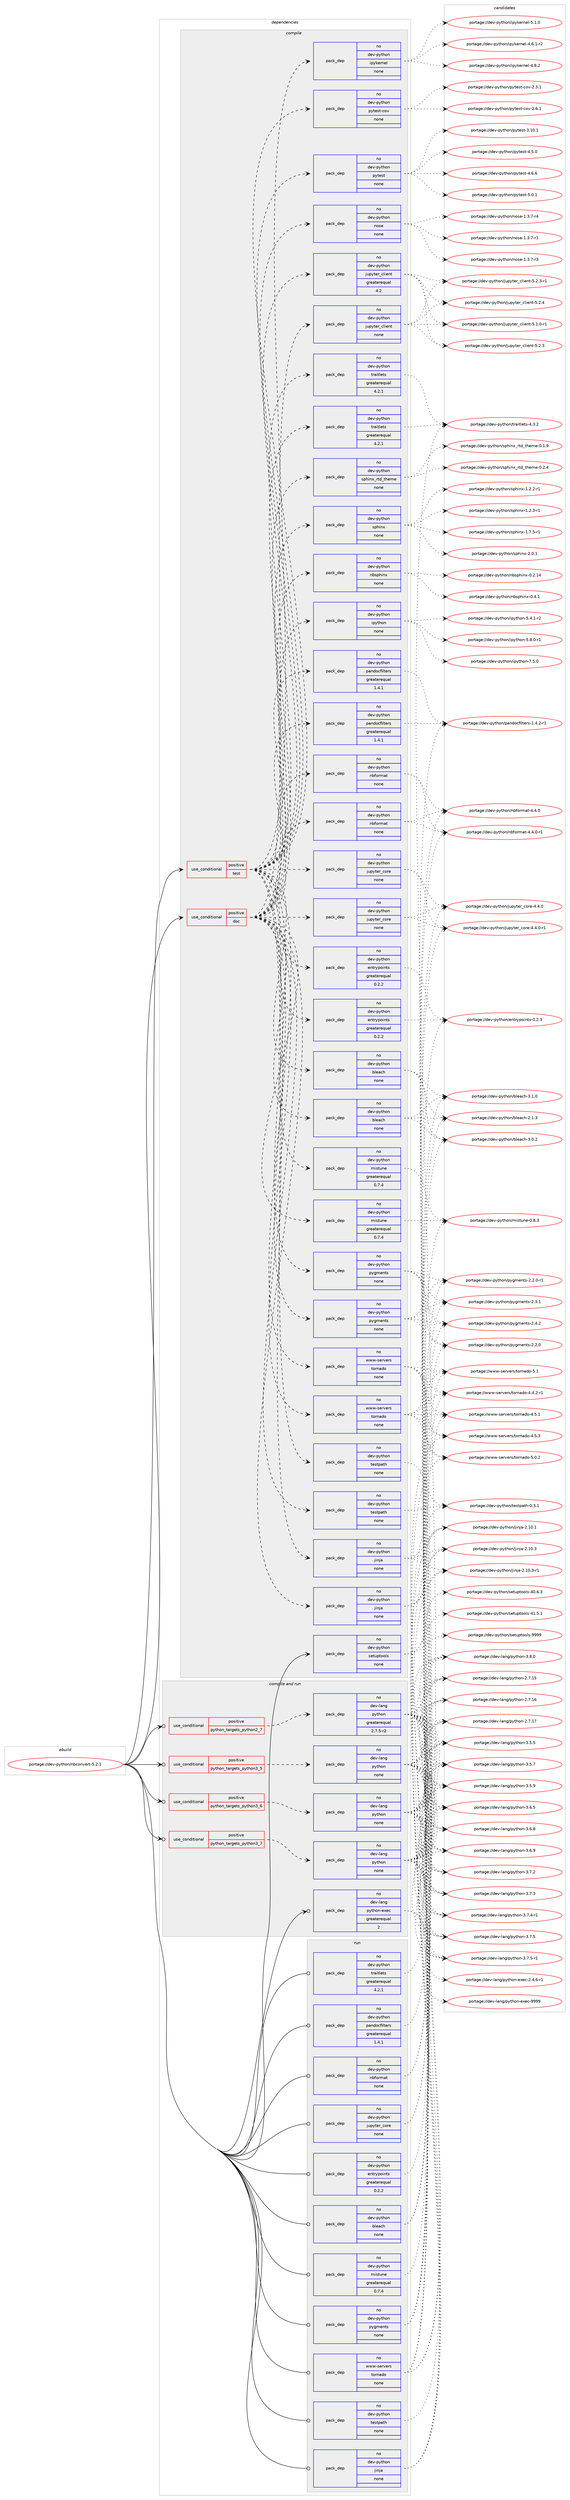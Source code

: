 digraph prolog {

# *************
# Graph options
# *************

newrank=true;
concentrate=true;
compound=true;
graph [rankdir=LR,fontname=Helvetica,fontsize=10,ranksep=1.5];#, ranksep=2.5, nodesep=0.2];
edge  [arrowhead=vee];
node  [fontname=Helvetica,fontsize=10];

# **********
# The ebuild
# **********

subgraph cluster_leftcol {
color=gray;
rank=same;
label=<<i>ebuild</i>>;
id [label="portage://dev-python/nbconvert-5.2.1", color=red, width=4, href="../dev-python/nbconvert-5.2.1.svg"];
}

# ****************
# The dependencies
# ****************

subgraph cluster_midcol {
color=gray;
label=<<i>dependencies</i>>;
subgraph cluster_compile {
fillcolor="#eeeeee";
style=filled;
label=<<i>compile</i>>;
subgraph cond32199 {
dependency150738 [label=<<TABLE BORDER="0" CELLBORDER="1" CELLSPACING="0" CELLPADDING="4"><TR><TD ROWSPAN="3" CELLPADDING="10">use_conditional</TD></TR><TR><TD>positive</TD></TR><TR><TD>doc</TD></TR></TABLE>>, shape=none, color=red];
subgraph pack115215 {
dependency150739 [label=<<TABLE BORDER="0" CELLBORDER="1" CELLSPACING="0" CELLPADDING="4" WIDTH="220"><TR><TD ROWSPAN="6" CELLPADDING="30">pack_dep</TD></TR><TR><TD WIDTH="110">no</TD></TR><TR><TD>dev-python</TD></TR><TR><TD>bleach</TD></TR><TR><TD>none</TD></TR><TR><TD></TD></TR></TABLE>>, shape=none, color=blue];
}
dependency150738:e -> dependency150739:w [weight=20,style="dashed",arrowhead="vee"];
subgraph pack115216 {
dependency150740 [label=<<TABLE BORDER="0" CELLBORDER="1" CELLSPACING="0" CELLPADDING="4" WIDTH="220"><TR><TD ROWSPAN="6" CELLPADDING="30">pack_dep</TD></TR><TR><TD WIDTH="110">no</TD></TR><TR><TD>dev-python</TD></TR><TR><TD>entrypoints</TD></TR><TR><TD>greaterequal</TD></TR><TR><TD>0.2.2</TD></TR></TABLE>>, shape=none, color=blue];
}
dependency150738:e -> dependency150740:w [weight=20,style="dashed",arrowhead="vee"];
subgraph pack115217 {
dependency150741 [label=<<TABLE BORDER="0" CELLBORDER="1" CELLSPACING="0" CELLPADDING="4" WIDTH="220"><TR><TD ROWSPAN="6" CELLPADDING="30">pack_dep</TD></TR><TR><TD WIDTH="110">no</TD></TR><TR><TD>dev-python</TD></TR><TR><TD>jinja</TD></TR><TR><TD>none</TD></TR><TR><TD></TD></TR></TABLE>>, shape=none, color=blue];
}
dependency150738:e -> dependency150741:w [weight=20,style="dashed",arrowhead="vee"];
subgraph pack115218 {
dependency150742 [label=<<TABLE BORDER="0" CELLBORDER="1" CELLSPACING="0" CELLPADDING="4" WIDTH="220"><TR><TD ROWSPAN="6" CELLPADDING="30">pack_dep</TD></TR><TR><TD WIDTH="110">no</TD></TR><TR><TD>dev-python</TD></TR><TR><TD>jupyter_core</TD></TR><TR><TD>none</TD></TR><TR><TD></TD></TR></TABLE>>, shape=none, color=blue];
}
dependency150738:e -> dependency150742:w [weight=20,style="dashed",arrowhead="vee"];
subgraph pack115219 {
dependency150743 [label=<<TABLE BORDER="0" CELLBORDER="1" CELLSPACING="0" CELLPADDING="4" WIDTH="220"><TR><TD ROWSPAN="6" CELLPADDING="30">pack_dep</TD></TR><TR><TD WIDTH="110">no</TD></TR><TR><TD>dev-python</TD></TR><TR><TD>mistune</TD></TR><TR><TD>greaterequal</TD></TR><TR><TD>0.7.4</TD></TR></TABLE>>, shape=none, color=blue];
}
dependency150738:e -> dependency150743:w [weight=20,style="dashed",arrowhead="vee"];
subgraph pack115220 {
dependency150744 [label=<<TABLE BORDER="0" CELLBORDER="1" CELLSPACING="0" CELLPADDING="4" WIDTH="220"><TR><TD ROWSPAN="6" CELLPADDING="30">pack_dep</TD></TR><TR><TD WIDTH="110">no</TD></TR><TR><TD>dev-python</TD></TR><TR><TD>nbformat</TD></TR><TR><TD>none</TD></TR><TR><TD></TD></TR></TABLE>>, shape=none, color=blue];
}
dependency150738:e -> dependency150744:w [weight=20,style="dashed",arrowhead="vee"];
subgraph pack115221 {
dependency150745 [label=<<TABLE BORDER="0" CELLBORDER="1" CELLSPACING="0" CELLPADDING="4" WIDTH="220"><TR><TD ROWSPAN="6" CELLPADDING="30">pack_dep</TD></TR><TR><TD WIDTH="110">no</TD></TR><TR><TD>dev-python</TD></TR><TR><TD>pandocfilters</TD></TR><TR><TD>greaterequal</TD></TR><TR><TD>1.4.1</TD></TR></TABLE>>, shape=none, color=blue];
}
dependency150738:e -> dependency150745:w [weight=20,style="dashed",arrowhead="vee"];
subgraph pack115222 {
dependency150746 [label=<<TABLE BORDER="0" CELLBORDER="1" CELLSPACING="0" CELLPADDING="4" WIDTH="220"><TR><TD ROWSPAN="6" CELLPADDING="30">pack_dep</TD></TR><TR><TD WIDTH="110">no</TD></TR><TR><TD>dev-python</TD></TR><TR><TD>pygments</TD></TR><TR><TD>none</TD></TR><TR><TD></TD></TR></TABLE>>, shape=none, color=blue];
}
dependency150738:e -> dependency150746:w [weight=20,style="dashed",arrowhead="vee"];
subgraph pack115223 {
dependency150747 [label=<<TABLE BORDER="0" CELLBORDER="1" CELLSPACING="0" CELLPADDING="4" WIDTH="220"><TR><TD ROWSPAN="6" CELLPADDING="30">pack_dep</TD></TR><TR><TD WIDTH="110">no</TD></TR><TR><TD>dev-python</TD></TR><TR><TD>traitlets</TD></TR><TR><TD>greaterequal</TD></TR><TR><TD>4.2.1</TD></TR></TABLE>>, shape=none, color=blue];
}
dependency150738:e -> dependency150747:w [weight=20,style="dashed",arrowhead="vee"];
subgraph pack115224 {
dependency150748 [label=<<TABLE BORDER="0" CELLBORDER="1" CELLSPACING="0" CELLPADDING="4" WIDTH="220"><TR><TD ROWSPAN="6" CELLPADDING="30">pack_dep</TD></TR><TR><TD WIDTH="110">no</TD></TR><TR><TD>dev-python</TD></TR><TR><TD>testpath</TD></TR><TR><TD>none</TD></TR><TR><TD></TD></TR></TABLE>>, shape=none, color=blue];
}
dependency150738:e -> dependency150748:w [weight=20,style="dashed",arrowhead="vee"];
subgraph pack115225 {
dependency150749 [label=<<TABLE BORDER="0" CELLBORDER="1" CELLSPACING="0" CELLPADDING="4" WIDTH="220"><TR><TD ROWSPAN="6" CELLPADDING="30">pack_dep</TD></TR><TR><TD WIDTH="110">no</TD></TR><TR><TD>www-servers</TD></TR><TR><TD>tornado</TD></TR><TR><TD>none</TD></TR><TR><TD></TD></TR></TABLE>>, shape=none, color=blue];
}
dependency150738:e -> dependency150749:w [weight=20,style="dashed",arrowhead="vee"];
subgraph pack115226 {
dependency150750 [label=<<TABLE BORDER="0" CELLBORDER="1" CELLSPACING="0" CELLPADDING="4" WIDTH="220"><TR><TD ROWSPAN="6" CELLPADDING="30">pack_dep</TD></TR><TR><TD WIDTH="110">no</TD></TR><TR><TD>dev-python</TD></TR><TR><TD>ipython</TD></TR><TR><TD>none</TD></TR><TR><TD></TD></TR></TABLE>>, shape=none, color=blue];
}
dependency150738:e -> dependency150750:w [weight=20,style="dashed",arrowhead="vee"];
subgraph pack115227 {
dependency150751 [label=<<TABLE BORDER="0" CELLBORDER="1" CELLSPACING="0" CELLPADDING="4" WIDTH="220"><TR><TD ROWSPAN="6" CELLPADDING="30">pack_dep</TD></TR><TR><TD WIDTH="110">no</TD></TR><TR><TD>dev-python</TD></TR><TR><TD>jupyter_client</TD></TR><TR><TD>none</TD></TR><TR><TD></TD></TR></TABLE>>, shape=none, color=blue];
}
dependency150738:e -> dependency150751:w [weight=20,style="dashed",arrowhead="vee"];
subgraph pack115228 {
dependency150752 [label=<<TABLE BORDER="0" CELLBORDER="1" CELLSPACING="0" CELLPADDING="4" WIDTH="220"><TR><TD ROWSPAN="6" CELLPADDING="30">pack_dep</TD></TR><TR><TD WIDTH="110">no</TD></TR><TR><TD>dev-python</TD></TR><TR><TD>nbsphinx</TD></TR><TR><TD>none</TD></TR><TR><TD></TD></TR></TABLE>>, shape=none, color=blue];
}
dependency150738:e -> dependency150752:w [weight=20,style="dashed",arrowhead="vee"];
subgraph pack115229 {
dependency150753 [label=<<TABLE BORDER="0" CELLBORDER="1" CELLSPACING="0" CELLPADDING="4" WIDTH="220"><TR><TD ROWSPAN="6" CELLPADDING="30">pack_dep</TD></TR><TR><TD WIDTH="110">no</TD></TR><TR><TD>dev-python</TD></TR><TR><TD>sphinx</TD></TR><TR><TD>none</TD></TR><TR><TD></TD></TR></TABLE>>, shape=none, color=blue];
}
dependency150738:e -> dependency150753:w [weight=20,style="dashed",arrowhead="vee"];
subgraph pack115230 {
dependency150754 [label=<<TABLE BORDER="0" CELLBORDER="1" CELLSPACING="0" CELLPADDING="4" WIDTH="220"><TR><TD ROWSPAN="6" CELLPADDING="30">pack_dep</TD></TR><TR><TD WIDTH="110">no</TD></TR><TR><TD>dev-python</TD></TR><TR><TD>sphinx_rtd_theme</TD></TR><TR><TD>none</TD></TR><TR><TD></TD></TR></TABLE>>, shape=none, color=blue];
}
dependency150738:e -> dependency150754:w [weight=20,style="dashed",arrowhead="vee"];
}
id:e -> dependency150738:w [weight=20,style="solid",arrowhead="vee"];
subgraph cond32200 {
dependency150755 [label=<<TABLE BORDER="0" CELLBORDER="1" CELLSPACING="0" CELLPADDING="4"><TR><TD ROWSPAN="3" CELLPADDING="10">use_conditional</TD></TR><TR><TD>positive</TD></TR><TR><TD>test</TD></TR></TABLE>>, shape=none, color=red];
subgraph pack115231 {
dependency150756 [label=<<TABLE BORDER="0" CELLBORDER="1" CELLSPACING="0" CELLPADDING="4" WIDTH="220"><TR><TD ROWSPAN="6" CELLPADDING="30">pack_dep</TD></TR><TR><TD WIDTH="110">no</TD></TR><TR><TD>dev-python</TD></TR><TR><TD>bleach</TD></TR><TR><TD>none</TD></TR><TR><TD></TD></TR></TABLE>>, shape=none, color=blue];
}
dependency150755:e -> dependency150756:w [weight=20,style="dashed",arrowhead="vee"];
subgraph pack115232 {
dependency150757 [label=<<TABLE BORDER="0" CELLBORDER="1" CELLSPACING="0" CELLPADDING="4" WIDTH="220"><TR><TD ROWSPAN="6" CELLPADDING="30">pack_dep</TD></TR><TR><TD WIDTH="110">no</TD></TR><TR><TD>dev-python</TD></TR><TR><TD>entrypoints</TD></TR><TR><TD>greaterequal</TD></TR><TR><TD>0.2.2</TD></TR></TABLE>>, shape=none, color=blue];
}
dependency150755:e -> dependency150757:w [weight=20,style="dashed",arrowhead="vee"];
subgraph pack115233 {
dependency150758 [label=<<TABLE BORDER="0" CELLBORDER="1" CELLSPACING="0" CELLPADDING="4" WIDTH="220"><TR><TD ROWSPAN="6" CELLPADDING="30">pack_dep</TD></TR><TR><TD WIDTH="110">no</TD></TR><TR><TD>dev-python</TD></TR><TR><TD>jinja</TD></TR><TR><TD>none</TD></TR><TR><TD></TD></TR></TABLE>>, shape=none, color=blue];
}
dependency150755:e -> dependency150758:w [weight=20,style="dashed",arrowhead="vee"];
subgraph pack115234 {
dependency150759 [label=<<TABLE BORDER="0" CELLBORDER="1" CELLSPACING="0" CELLPADDING="4" WIDTH="220"><TR><TD ROWSPAN="6" CELLPADDING="30">pack_dep</TD></TR><TR><TD WIDTH="110">no</TD></TR><TR><TD>dev-python</TD></TR><TR><TD>jupyter_core</TD></TR><TR><TD>none</TD></TR><TR><TD></TD></TR></TABLE>>, shape=none, color=blue];
}
dependency150755:e -> dependency150759:w [weight=20,style="dashed",arrowhead="vee"];
subgraph pack115235 {
dependency150760 [label=<<TABLE BORDER="0" CELLBORDER="1" CELLSPACING="0" CELLPADDING="4" WIDTH="220"><TR><TD ROWSPAN="6" CELLPADDING="30">pack_dep</TD></TR><TR><TD WIDTH="110">no</TD></TR><TR><TD>dev-python</TD></TR><TR><TD>mistune</TD></TR><TR><TD>greaterequal</TD></TR><TR><TD>0.7.4</TD></TR></TABLE>>, shape=none, color=blue];
}
dependency150755:e -> dependency150760:w [weight=20,style="dashed",arrowhead="vee"];
subgraph pack115236 {
dependency150761 [label=<<TABLE BORDER="0" CELLBORDER="1" CELLSPACING="0" CELLPADDING="4" WIDTH="220"><TR><TD ROWSPAN="6" CELLPADDING="30">pack_dep</TD></TR><TR><TD WIDTH="110">no</TD></TR><TR><TD>dev-python</TD></TR><TR><TD>nbformat</TD></TR><TR><TD>none</TD></TR><TR><TD></TD></TR></TABLE>>, shape=none, color=blue];
}
dependency150755:e -> dependency150761:w [weight=20,style="dashed",arrowhead="vee"];
subgraph pack115237 {
dependency150762 [label=<<TABLE BORDER="0" CELLBORDER="1" CELLSPACING="0" CELLPADDING="4" WIDTH="220"><TR><TD ROWSPAN="6" CELLPADDING="30">pack_dep</TD></TR><TR><TD WIDTH="110">no</TD></TR><TR><TD>dev-python</TD></TR><TR><TD>pandocfilters</TD></TR><TR><TD>greaterequal</TD></TR><TR><TD>1.4.1</TD></TR></TABLE>>, shape=none, color=blue];
}
dependency150755:e -> dependency150762:w [weight=20,style="dashed",arrowhead="vee"];
subgraph pack115238 {
dependency150763 [label=<<TABLE BORDER="0" CELLBORDER="1" CELLSPACING="0" CELLPADDING="4" WIDTH="220"><TR><TD ROWSPAN="6" CELLPADDING="30">pack_dep</TD></TR><TR><TD WIDTH="110">no</TD></TR><TR><TD>dev-python</TD></TR><TR><TD>pygments</TD></TR><TR><TD>none</TD></TR><TR><TD></TD></TR></TABLE>>, shape=none, color=blue];
}
dependency150755:e -> dependency150763:w [weight=20,style="dashed",arrowhead="vee"];
subgraph pack115239 {
dependency150764 [label=<<TABLE BORDER="0" CELLBORDER="1" CELLSPACING="0" CELLPADDING="4" WIDTH="220"><TR><TD ROWSPAN="6" CELLPADDING="30">pack_dep</TD></TR><TR><TD WIDTH="110">no</TD></TR><TR><TD>dev-python</TD></TR><TR><TD>traitlets</TD></TR><TR><TD>greaterequal</TD></TR><TR><TD>4.2.1</TD></TR></TABLE>>, shape=none, color=blue];
}
dependency150755:e -> dependency150764:w [weight=20,style="dashed",arrowhead="vee"];
subgraph pack115240 {
dependency150765 [label=<<TABLE BORDER="0" CELLBORDER="1" CELLSPACING="0" CELLPADDING="4" WIDTH="220"><TR><TD ROWSPAN="6" CELLPADDING="30">pack_dep</TD></TR><TR><TD WIDTH="110">no</TD></TR><TR><TD>dev-python</TD></TR><TR><TD>testpath</TD></TR><TR><TD>none</TD></TR><TR><TD></TD></TR></TABLE>>, shape=none, color=blue];
}
dependency150755:e -> dependency150765:w [weight=20,style="dashed",arrowhead="vee"];
subgraph pack115241 {
dependency150766 [label=<<TABLE BORDER="0" CELLBORDER="1" CELLSPACING="0" CELLPADDING="4" WIDTH="220"><TR><TD ROWSPAN="6" CELLPADDING="30">pack_dep</TD></TR><TR><TD WIDTH="110">no</TD></TR><TR><TD>www-servers</TD></TR><TR><TD>tornado</TD></TR><TR><TD>none</TD></TR><TR><TD></TD></TR></TABLE>>, shape=none, color=blue];
}
dependency150755:e -> dependency150766:w [weight=20,style="dashed",arrowhead="vee"];
subgraph pack115242 {
dependency150767 [label=<<TABLE BORDER="0" CELLBORDER="1" CELLSPACING="0" CELLPADDING="4" WIDTH="220"><TR><TD ROWSPAN="6" CELLPADDING="30">pack_dep</TD></TR><TR><TD WIDTH="110">no</TD></TR><TR><TD>dev-python</TD></TR><TR><TD>nose</TD></TR><TR><TD>none</TD></TR><TR><TD></TD></TR></TABLE>>, shape=none, color=blue];
}
dependency150755:e -> dependency150767:w [weight=20,style="dashed",arrowhead="vee"];
subgraph pack115243 {
dependency150768 [label=<<TABLE BORDER="0" CELLBORDER="1" CELLSPACING="0" CELLPADDING="4" WIDTH="220"><TR><TD ROWSPAN="6" CELLPADDING="30">pack_dep</TD></TR><TR><TD WIDTH="110">no</TD></TR><TR><TD>dev-python</TD></TR><TR><TD>pytest</TD></TR><TR><TD>none</TD></TR><TR><TD></TD></TR></TABLE>>, shape=none, color=blue];
}
dependency150755:e -> dependency150768:w [weight=20,style="dashed",arrowhead="vee"];
subgraph pack115244 {
dependency150769 [label=<<TABLE BORDER="0" CELLBORDER="1" CELLSPACING="0" CELLPADDING="4" WIDTH="220"><TR><TD ROWSPAN="6" CELLPADDING="30">pack_dep</TD></TR><TR><TD WIDTH="110">no</TD></TR><TR><TD>dev-python</TD></TR><TR><TD>pytest-cov</TD></TR><TR><TD>none</TD></TR><TR><TD></TD></TR></TABLE>>, shape=none, color=blue];
}
dependency150755:e -> dependency150769:w [weight=20,style="dashed",arrowhead="vee"];
subgraph pack115245 {
dependency150770 [label=<<TABLE BORDER="0" CELLBORDER="1" CELLSPACING="0" CELLPADDING="4" WIDTH="220"><TR><TD ROWSPAN="6" CELLPADDING="30">pack_dep</TD></TR><TR><TD WIDTH="110">no</TD></TR><TR><TD>dev-python</TD></TR><TR><TD>ipykernel</TD></TR><TR><TD>none</TD></TR><TR><TD></TD></TR></TABLE>>, shape=none, color=blue];
}
dependency150755:e -> dependency150770:w [weight=20,style="dashed",arrowhead="vee"];
subgraph pack115246 {
dependency150771 [label=<<TABLE BORDER="0" CELLBORDER="1" CELLSPACING="0" CELLPADDING="4" WIDTH="220"><TR><TD ROWSPAN="6" CELLPADDING="30">pack_dep</TD></TR><TR><TD WIDTH="110">no</TD></TR><TR><TD>dev-python</TD></TR><TR><TD>jupyter_client</TD></TR><TR><TD>greaterequal</TD></TR><TR><TD>4.2</TD></TR></TABLE>>, shape=none, color=blue];
}
dependency150755:e -> dependency150771:w [weight=20,style="dashed",arrowhead="vee"];
}
id:e -> dependency150755:w [weight=20,style="solid",arrowhead="vee"];
subgraph pack115247 {
dependency150772 [label=<<TABLE BORDER="0" CELLBORDER="1" CELLSPACING="0" CELLPADDING="4" WIDTH="220"><TR><TD ROWSPAN="6" CELLPADDING="30">pack_dep</TD></TR><TR><TD WIDTH="110">no</TD></TR><TR><TD>dev-python</TD></TR><TR><TD>setuptools</TD></TR><TR><TD>none</TD></TR><TR><TD></TD></TR></TABLE>>, shape=none, color=blue];
}
id:e -> dependency150772:w [weight=20,style="solid",arrowhead="vee"];
}
subgraph cluster_compileandrun {
fillcolor="#eeeeee";
style=filled;
label=<<i>compile and run</i>>;
subgraph cond32201 {
dependency150773 [label=<<TABLE BORDER="0" CELLBORDER="1" CELLSPACING="0" CELLPADDING="4"><TR><TD ROWSPAN="3" CELLPADDING="10">use_conditional</TD></TR><TR><TD>positive</TD></TR><TR><TD>python_targets_python2_7</TD></TR></TABLE>>, shape=none, color=red];
subgraph pack115248 {
dependency150774 [label=<<TABLE BORDER="0" CELLBORDER="1" CELLSPACING="0" CELLPADDING="4" WIDTH="220"><TR><TD ROWSPAN="6" CELLPADDING="30">pack_dep</TD></TR><TR><TD WIDTH="110">no</TD></TR><TR><TD>dev-lang</TD></TR><TR><TD>python</TD></TR><TR><TD>greaterequal</TD></TR><TR><TD>2.7.5-r2</TD></TR></TABLE>>, shape=none, color=blue];
}
dependency150773:e -> dependency150774:w [weight=20,style="dashed",arrowhead="vee"];
}
id:e -> dependency150773:w [weight=20,style="solid",arrowhead="odotvee"];
subgraph cond32202 {
dependency150775 [label=<<TABLE BORDER="0" CELLBORDER="1" CELLSPACING="0" CELLPADDING="4"><TR><TD ROWSPAN="3" CELLPADDING="10">use_conditional</TD></TR><TR><TD>positive</TD></TR><TR><TD>python_targets_python3_5</TD></TR></TABLE>>, shape=none, color=red];
subgraph pack115249 {
dependency150776 [label=<<TABLE BORDER="0" CELLBORDER="1" CELLSPACING="0" CELLPADDING="4" WIDTH="220"><TR><TD ROWSPAN="6" CELLPADDING="30">pack_dep</TD></TR><TR><TD WIDTH="110">no</TD></TR><TR><TD>dev-lang</TD></TR><TR><TD>python</TD></TR><TR><TD>none</TD></TR><TR><TD></TD></TR></TABLE>>, shape=none, color=blue];
}
dependency150775:e -> dependency150776:w [weight=20,style="dashed",arrowhead="vee"];
}
id:e -> dependency150775:w [weight=20,style="solid",arrowhead="odotvee"];
subgraph cond32203 {
dependency150777 [label=<<TABLE BORDER="0" CELLBORDER="1" CELLSPACING="0" CELLPADDING="4"><TR><TD ROWSPAN="3" CELLPADDING="10">use_conditional</TD></TR><TR><TD>positive</TD></TR><TR><TD>python_targets_python3_6</TD></TR></TABLE>>, shape=none, color=red];
subgraph pack115250 {
dependency150778 [label=<<TABLE BORDER="0" CELLBORDER="1" CELLSPACING="0" CELLPADDING="4" WIDTH="220"><TR><TD ROWSPAN="6" CELLPADDING="30">pack_dep</TD></TR><TR><TD WIDTH="110">no</TD></TR><TR><TD>dev-lang</TD></TR><TR><TD>python</TD></TR><TR><TD>none</TD></TR><TR><TD></TD></TR></TABLE>>, shape=none, color=blue];
}
dependency150777:e -> dependency150778:w [weight=20,style="dashed",arrowhead="vee"];
}
id:e -> dependency150777:w [weight=20,style="solid",arrowhead="odotvee"];
subgraph cond32204 {
dependency150779 [label=<<TABLE BORDER="0" CELLBORDER="1" CELLSPACING="0" CELLPADDING="4"><TR><TD ROWSPAN="3" CELLPADDING="10">use_conditional</TD></TR><TR><TD>positive</TD></TR><TR><TD>python_targets_python3_7</TD></TR></TABLE>>, shape=none, color=red];
subgraph pack115251 {
dependency150780 [label=<<TABLE BORDER="0" CELLBORDER="1" CELLSPACING="0" CELLPADDING="4" WIDTH="220"><TR><TD ROWSPAN="6" CELLPADDING="30">pack_dep</TD></TR><TR><TD WIDTH="110">no</TD></TR><TR><TD>dev-lang</TD></TR><TR><TD>python</TD></TR><TR><TD>none</TD></TR><TR><TD></TD></TR></TABLE>>, shape=none, color=blue];
}
dependency150779:e -> dependency150780:w [weight=20,style="dashed",arrowhead="vee"];
}
id:e -> dependency150779:w [weight=20,style="solid",arrowhead="odotvee"];
subgraph pack115252 {
dependency150781 [label=<<TABLE BORDER="0" CELLBORDER="1" CELLSPACING="0" CELLPADDING="4" WIDTH="220"><TR><TD ROWSPAN="6" CELLPADDING="30">pack_dep</TD></TR><TR><TD WIDTH="110">no</TD></TR><TR><TD>dev-lang</TD></TR><TR><TD>python-exec</TD></TR><TR><TD>greaterequal</TD></TR><TR><TD>2</TD></TR></TABLE>>, shape=none, color=blue];
}
id:e -> dependency150781:w [weight=20,style="solid",arrowhead="odotvee"];
}
subgraph cluster_run {
fillcolor="#eeeeee";
style=filled;
label=<<i>run</i>>;
subgraph pack115253 {
dependency150782 [label=<<TABLE BORDER="0" CELLBORDER="1" CELLSPACING="0" CELLPADDING="4" WIDTH="220"><TR><TD ROWSPAN="6" CELLPADDING="30">pack_dep</TD></TR><TR><TD WIDTH="110">no</TD></TR><TR><TD>dev-python</TD></TR><TR><TD>bleach</TD></TR><TR><TD>none</TD></TR><TR><TD></TD></TR></TABLE>>, shape=none, color=blue];
}
id:e -> dependency150782:w [weight=20,style="solid",arrowhead="odot"];
subgraph pack115254 {
dependency150783 [label=<<TABLE BORDER="0" CELLBORDER="1" CELLSPACING="0" CELLPADDING="4" WIDTH="220"><TR><TD ROWSPAN="6" CELLPADDING="30">pack_dep</TD></TR><TR><TD WIDTH="110">no</TD></TR><TR><TD>dev-python</TD></TR><TR><TD>entrypoints</TD></TR><TR><TD>greaterequal</TD></TR><TR><TD>0.2.2</TD></TR></TABLE>>, shape=none, color=blue];
}
id:e -> dependency150783:w [weight=20,style="solid",arrowhead="odot"];
subgraph pack115255 {
dependency150784 [label=<<TABLE BORDER="0" CELLBORDER="1" CELLSPACING="0" CELLPADDING="4" WIDTH="220"><TR><TD ROWSPAN="6" CELLPADDING="30">pack_dep</TD></TR><TR><TD WIDTH="110">no</TD></TR><TR><TD>dev-python</TD></TR><TR><TD>jinja</TD></TR><TR><TD>none</TD></TR><TR><TD></TD></TR></TABLE>>, shape=none, color=blue];
}
id:e -> dependency150784:w [weight=20,style="solid",arrowhead="odot"];
subgraph pack115256 {
dependency150785 [label=<<TABLE BORDER="0" CELLBORDER="1" CELLSPACING="0" CELLPADDING="4" WIDTH="220"><TR><TD ROWSPAN="6" CELLPADDING="30">pack_dep</TD></TR><TR><TD WIDTH="110">no</TD></TR><TR><TD>dev-python</TD></TR><TR><TD>jupyter_core</TD></TR><TR><TD>none</TD></TR><TR><TD></TD></TR></TABLE>>, shape=none, color=blue];
}
id:e -> dependency150785:w [weight=20,style="solid",arrowhead="odot"];
subgraph pack115257 {
dependency150786 [label=<<TABLE BORDER="0" CELLBORDER="1" CELLSPACING="0" CELLPADDING="4" WIDTH="220"><TR><TD ROWSPAN="6" CELLPADDING="30">pack_dep</TD></TR><TR><TD WIDTH="110">no</TD></TR><TR><TD>dev-python</TD></TR><TR><TD>mistune</TD></TR><TR><TD>greaterequal</TD></TR><TR><TD>0.7.4</TD></TR></TABLE>>, shape=none, color=blue];
}
id:e -> dependency150786:w [weight=20,style="solid",arrowhead="odot"];
subgraph pack115258 {
dependency150787 [label=<<TABLE BORDER="0" CELLBORDER="1" CELLSPACING="0" CELLPADDING="4" WIDTH="220"><TR><TD ROWSPAN="6" CELLPADDING="30">pack_dep</TD></TR><TR><TD WIDTH="110">no</TD></TR><TR><TD>dev-python</TD></TR><TR><TD>nbformat</TD></TR><TR><TD>none</TD></TR><TR><TD></TD></TR></TABLE>>, shape=none, color=blue];
}
id:e -> dependency150787:w [weight=20,style="solid",arrowhead="odot"];
subgraph pack115259 {
dependency150788 [label=<<TABLE BORDER="0" CELLBORDER="1" CELLSPACING="0" CELLPADDING="4" WIDTH="220"><TR><TD ROWSPAN="6" CELLPADDING="30">pack_dep</TD></TR><TR><TD WIDTH="110">no</TD></TR><TR><TD>dev-python</TD></TR><TR><TD>pandocfilters</TD></TR><TR><TD>greaterequal</TD></TR><TR><TD>1.4.1</TD></TR></TABLE>>, shape=none, color=blue];
}
id:e -> dependency150788:w [weight=20,style="solid",arrowhead="odot"];
subgraph pack115260 {
dependency150789 [label=<<TABLE BORDER="0" CELLBORDER="1" CELLSPACING="0" CELLPADDING="4" WIDTH="220"><TR><TD ROWSPAN="6" CELLPADDING="30">pack_dep</TD></TR><TR><TD WIDTH="110">no</TD></TR><TR><TD>dev-python</TD></TR><TR><TD>pygments</TD></TR><TR><TD>none</TD></TR><TR><TD></TD></TR></TABLE>>, shape=none, color=blue];
}
id:e -> dependency150789:w [weight=20,style="solid",arrowhead="odot"];
subgraph pack115261 {
dependency150790 [label=<<TABLE BORDER="0" CELLBORDER="1" CELLSPACING="0" CELLPADDING="4" WIDTH="220"><TR><TD ROWSPAN="6" CELLPADDING="30">pack_dep</TD></TR><TR><TD WIDTH="110">no</TD></TR><TR><TD>dev-python</TD></TR><TR><TD>testpath</TD></TR><TR><TD>none</TD></TR><TR><TD></TD></TR></TABLE>>, shape=none, color=blue];
}
id:e -> dependency150790:w [weight=20,style="solid",arrowhead="odot"];
subgraph pack115262 {
dependency150791 [label=<<TABLE BORDER="0" CELLBORDER="1" CELLSPACING="0" CELLPADDING="4" WIDTH="220"><TR><TD ROWSPAN="6" CELLPADDING="30">pack_dep</TD></TR><TR><TD WIDTH="110">no</TD></TR><TR><TD>dev-python</TD></TR><TR><TD>traitlets</TD></TR><TR><TD>greaterequal</TD></TR><TR><TD>4.2.1</TD></TR></TABLE>>, shape=none, color=blue];
}
id:e -> dependency150791:w [weight=20,style="solid",arrowhead="odot"];
subgraph pack115263 {
dependency150792 [label=<<TABLE BORDER="0" CELLBORDER="1" CELLSPACING="0" CELLPADDING="4" WIDTH="220"><TR><TD ROWSPAN="6" CELLPADDING="30">pack_dep</TD></TR><TR><TD WIDTH="110">no</TD></TR><TR><TD>www-servers</TD></TR><TR><TD>tornado</TD></TR><TR><TD>none</TD></TR><TR><TD></TD></TR></TABLE>>, shape=none, color=blue];
}
id:e -> dependency150792:w [weight=20,style="solid",arrowhead="odot"];
}
}

# **************
# The candidates
# **************

subgraph cluster_choices {
rank=same;
color=gray;
label=<<i>candidates</i>>;

subgraph choice115215 {
color=black;
nodesep=1;
choiceportage1001011184511212111610411111047981081019799104455046494651 [label="portage://dev-python/bleach-2.1.3", color=red, width=4,href="../dev-python/bleach-2.1.3.svg"];
choiceportage1001011184511212111610411111047981081019799104455146484650 [label="portage://dev-python/bleach-3.0.2", color=red, width=4,href="../dev-python/bleach-3.0.2.svg"];
choiceportage1001011184511212111610411111047981081019799104455146494648 [label="portage://dev-python/bleach-3.1.0", color=red, width=4,href="../dev-python/bleach-3.1.0.svg"];
dependency150739:e -> choiceportage1001011184511212111610411111047981081019799104455046494651:w [style=dotted,weight="100"];
dependency150739:e -> choiceportage1001011184511212111610411111047981081019799104455146484650:w [style=dotted,weight="100"];
dependency150739:e -> choiceportage1001011184511212111610411111047981081019799104455146494648:w [style=dotted,weight="100"];
}
subgraph choice115216 {
color=black;
nodesep=1;
choiceportage1001011184511212111610411111047101110116114121112111105110116115454846504651 [label="portage://dev-python/entrypoints-0.2.3", color=red, width=4,href="../dev-python/entrypoints-0.2.3.svg"];
dependency150740:e -> choiceportage1001011184511212111610411111047101110116114121112111105110116115454846504651:w [style=dotted,weight="100"];
}
subgraph choice115217 {
color=black;
nodesep=1;
choiceportage10010111845112121116104111110471061051101069745504649484649 [label="portage://dev-python/jinja-2.10.1", color=red, width=4,href="../dev-python/jinja-2.10.1.svg"];
choiceportage10010111845112121116104111110471061051101069745504649484651 [label="portage://dev-python/jinja-2.10.3", color=red, width=4,href="../dev-python/jinja-2.10.3.svg"];
choiceportage100101118451121211161041111104710610511010697455046494846514511449 [label="portage://dev-python/jinja-2.10.3-r1", color=red, width=4,href="../dev-python/jinja-2.10.3-r1.svg"];
dependency150741:e -> choiceportage10010111845112121116104111110471061051101069745504649484649:w [style=dotted,weight="100"];
dependency150741:e -> choiceportage10010111845112121116104111110471061051101069745504649484651:w [style=dotted,weight="100"];
dependency150741:e -> choiceportage100101118451121211161041111104710610511010697455046494846514511449:w [style=dotted,weight="100"];
}
subgraph choice115218 {
color=black;
nodesep=1;
choiceportage10010111845112121116104111110471061171121211161011149599111114101455246524648 [label="portage://dev-python/jupyter_core-4.4.0", color=red, width=4,href="../dev-python/jupyter_core-4.4.0.svg"];
choiceportage100101118451121211161041111104710611711212111610111495991111141014552465246484511449 [label="portage://dev-python/jupyter_core-4.4.0-r1", color=red, width=4,href="../dev-python/jupyter_core-4.4.0-r1.svg"];
dependency150742:e -> choiceportage10010111845112121116104111110471061171121211161011149599111114101455246524648:w [style=dotted,weight="100"];
dependency150742:e -> choiceportage100101118451121211161041111104710611711212111610111495991111141014552465246484511449:w [style=dotted,weight="100"];
}
subgraph choice115219 {
color=black;
nodesep=1;
choiceportage1001011184511212111610411111047109105115116117110101454846564651 [label="portage://dev-python/mistune-0.8.3", color=red, width=4,href="../dev-python/mistune-0.8.3.svg"];
dependency150743:e -> choiceportage1001011184511212111610411111047109105115116117110101454846564651:w [style=dotted,weight="100"];
}
subgraph choice115220 {
color=black;
nodesep=1;
choiceportage10010111845112121116104111110471109810211111410997116455246524648 [label="portage://dev-python/nbformat-4.4.0", color=red, width=4,href="../dev-python/nbformat-4.4.0.svg"];
choiceportage100101118451121211161041111104711098102111114109971164552465246484511449 [label="portage://dev-python/nbformat-4.4.0-r1", color=red, width=4,href="../dev-python/nbformat-4.4.0-r1.svg"];
dependency150744:e -> choiceportage10010111845112121116104111110471109810211111410997116455246524648:w [style=dotted,weight="100"];
dependency150744:e -> choiceportage100101118451121211161041111104711098102111114109971164552465246484511449:w [style=dotted,weight="100"];
}
subgraph choice115221 {
color=black;
nodesep=1;
choiceportage100101118451121211161041111104711297110100111991021051081161011141154549465246504511449 [label="portage://dev-python/pandocfilters-1.4.2-r1", color=red, width=4,href="../dev-python/pandocfilters-1.4.2-r1.svg"];
dependency150745:e -> choiceportage100101118451121211161041111104711297110100111991021051081161011141154549465246504511449:w [style=dotted,weight="100"];
}
subgraph choice115222 {
color=black;
nodesep=1;
choiceportage1001011184511212111610411111047112121103109101110116115455046504648 [label="portage://dev-python/pygments-2.2.0", color=red, width=4,href="../dev-python/pygments-2.2.0.svg"];
choiceportage10010111845112121116104111110471121211031091011101161154550465046484511449 [label="portage://dev-python/pygments-2.2.0-r1", color=red, width=4,href="../dev-python/pygments-2.2.0-r1.svg"];
choiceportage1001011184511212111610411111047112121103109101110116115455046514649 [label="portage://dev-python/pygments-2.3.1", color=red, width=4,href="../dev-python/pygments-2.3.1.svg"];
choiceportage1001011184511212111610411111047112121103109101110116115455046524650 [label="portage://dev-python/pygments-2.4.2", color=red, width=4,href="../dev-python/pygments-2.4.2.svg"];
dependency150746:e -> choiceportage1001011184511212111610411111047112121103109101110116115455046504648:w [style=dotted,weight="100"];
dependency150746:e -> choiceportage10010111845112121116104111110471121211031091011101161154550465046484511449:w [style=dotted,weight="100"];
dependency150746:e -> choiceportage1001011184511212111610411111047112121103109101110116115455046514649:w [style=dotted,weight="100"];
dependency150746:e -> choiceportage1001011184511212111610411111047112121103109101110116115455046524650:w [style=dotted,weight="100"];
}
subgraph choice115223 {
color=black;
nodesep=1;
choiceportage100101118451121211161041111104711611497105116108101116115455246514650 [label="portage://dev-python/traitlets-4.3.2", color=red, width=4,href="../dev-python/traitlets-4.3.2.svg"];
dependency150747:e -> choiceportage100101118451121211161041111104711611497105116108101116115455246514650:w [style=dotted,weight="100"];
}
subgraph choice115224 {
color=black;
nodesep=1;
choiceportage100101118451121211161041111104711610111511611297116104454846514649 [label="portage://dev-python/testpath-0.3.1", color=red, width=4,href="../dev-python/testpath-0.3.1.svg"];
dependency150748:e -> choiceportage100101118451121211161041111104711610111511611297116104454846514649:w [style=dotted,weight="100"];
}
subgraph choice115225 {
color=black;
nodesep=1;
choiceportage1191191194511510111411810111411547116111114110971001114552465246504511449 [label="portage://www-servers/tornado-4.4.2-r1", color=red, width=4,href="../www-servers/tornado-4.4.2-r1.svg"];
choiceportage119119119451151011141181011141154711611111411097100111455246534649 [label="portage://www-servers/tornado-4.5.1", color=red, width=4,href="../www-servers/tornado-4.5.1.svg"];
choiceportage119119119451151011141181011141154711611111411097100111455246534651 [label="portage://www-servers/tornado-4.5.3", color=red, width=4,href="../www-servers/tornado-4.5.3.svg"];
choiceportage119119119451151011141181011141154711611111411097100111455346484650 [label="portage://www-servers/tornado-5.0.2", color=red, width=4,href="../www-servers/tornado-5.0.2.svg"];
choiceportage11911911945115101114118101114115471161111141109710011145534649 [label="portage://www-servers/tornado-5.1", color=red, width=4,href="../www-servers/tornado-5.1.svg"];
dependency150749:e -> choiceportage1191191194511510111411810111411547116111114110971001114552465246504511449:w [style=dotted,weight="100"];
dependency150749:e -> choiceportage119119119451151011141181011141154711611111411097100111455246534649:w [style=dotted,weight="100"];
dependency150749:e -> choiceportage119119119451151011141181011141154711611111411097100111455246534651:w [style=dotted,weight="100"];
dependency150749:e -> choiceportage119119119451151011141181011141154711611111411097100111455346484650:w [style=dotted,weight="100"];
dependency150749:e -> choiceportage11911911945115101114118101114115471161111141109710011145534649:w [style=dotted,weight="100"];
}
subgraph choice115226 {
color=black;
nodesep=1;
choiceportage10010111845112121116104111110471051121211161041111104553465246494511450 [label="portage://dev-python/ipython-5.4.1-r2", color=red, width=4,href="../dev-python/ipython-5.4.1-r2.svg"];
choiceportage10010111845112121116104111110471051121211161041111104553465646484511449 [label="portage://dev-python/ipython-5.8.0-r1", color=red, width=4,href="../dev-python/ipython-5.8.0-r1.svg"];
choiceportage1001011184511212111610411111047105112121116104111110455546534648 [label="portage://dev-python/ipython-7.5.0", color=red, width=4,href="../dev-python/ipython-7.5.0.svg"];
dependency150750:e -> choiceportage10010111845112121116104111110471051121211161041111104553465246494511450:w [style=dotted,weight="100"];
dependency150750:e -> choiceportage10010111845112121116104111110471051121211161041111104553465646484511449:w [style=dotted,weight="100"];
dependency150750:e -> choiceportage1001011184511212111610411111047105112121116104111110455546534648:w [style=dotted,weight="100"];
}
subgraph choice115227 {
color=black;
nodesep=1;
choiceportage100101118451121211161041111104710611711212111610111495991081051011101164553464946484511449 [label="portage://dev-python/jupyter_client-5.1.0-r1", color=red, width=4,href="../dev-python/jupyter_client-5.1.0-r1.svg"];
choiceportage10010111845112121116104111110471061171121211161011149599108105101110116455346504651 [label="portage://dev-python/jupyter_client-5.2.3", color=red, width=4,href="../dev-python/jupyter_client-5.2.3.svg"];
choiceportage100101118451121211161041111104710611711212111610111495991081051011101164553465046514511449 [label="portage://dev-python/jupyter_client-5.2.3-r1", color=red, width=4,href="../dev-python/jupyter_client-5.2.3-r1.svg"];
choiceportage10010111845112121116104111110471061171121211161011149599108105101110116455346504652 [label="portage://dev-python/jupyter_client-5.2.4", color=red, width=4,href="../dev-python/jupyter_client-5.2.4.svg"];
dependency150751:e -> choiceportage100101118451121211161041111104710611711212111610111495991081051011101164553464946484511449:w [style=dotted,weight="100"];
dependency150751:e -> choiceportage10010111845112121116104111110471061171121211161011149599108105101110116455346504651:w [style=dotted,weight="100"];
dependency150751:e -> choiceportage100101118451121211161041111104710611711212111610111495991081051011101164553465046514511449:w [style=dotted,weight="100"];
dependency150751:e -> choiceportage10010111845112121116104111110471061171121211161011149599108105101110116455346504652:w [style=dotted,weight="100"];
}
subgraph choice115228 {
color=black;
nodesep=1;
choiceportage10010111845112121116104111110471109811511210410511012045484650464952 [label="portage://dev-python/nbsphinx-0.2.14", color=red, width=4,href="../dev-python/nbsphinx-0.2.14.svg"];
choiceportage100101118451121211161041111104711098115112104105110120454846524649 [label="portage://dev-python/nbsphinx-0.4.1", color=red, width=4,href="../dev-python/nbsphinx-0.4.1.svg"];
dependency150752:e -> choiceportage10010111845112121116104111110471109811511210410511012045484650464952:w [style=dotted,weight="100"];
dependency150752:e -> choiceportage100101118451121211161041111104711098115112104105110120454846524649:w [style=dotted,weight="100"];
}
subgraph choice115229 {
color=black;
nodesep=1;
choiceportage10010111845112121116104111110471151121041051101204549465046504511449 [label="portage://dev-python/sphinx-1.2.2-r1", color=red, width=4,href="../dev-python/sphinx-1.2.2-r1.svg"];
choiceportage10010111845112121116104111110471151121041051101204549465046514511449 [label="portage://dev-python/sphinx-1.2.3-r1", color=red, width=4,href="../dev-python/sphinx-1.2.3-r1.svg"];
choiceportage10010111845112121116104111110471151121041051101204549465546534511449 [label="portage://dev-python/sphinx-1.7.5-r1", color=red, width=4,href="../dev-python/sphinx-1.7.5-r1.svg"];
choiceportage1001011184511212111610411111047115112104105110120455046484649 [label="portage://dev-python/sphinx-2.0.1", color=red, width=4,href="../dev-python/sphinx-2.0.1.svg"];
dependency150753:e -> choiceportage10010111845112121116104111110471151121041051101204549465046504511449:w [style=dotted,weight="100"];
dependency150753:e -> choiceportage10010111845112121116104111110471151121041051101204549465046514511449:w [style=dotted,weight="100"];
dependency150753:e -> choiceportage10010111845112121116104111110471151121041051101204549465546534511449:w [style=dotted,weight="100"];
dependency150753:e -> choiceportage1001011184511212111610411111047115112104105110120455046484649:w [style=dotted,weight="100"];
}
subgraph choice115230 {
color=black;
nodesep=1;
choiceportage10010111845112121116104111110471151121041051101209511411610095116104101109101454846494657 [label="portage://dev-python/sphinx_rtd_theme-0.1.9", color=red, width=4,href="../dev-python/sphinx_rtd_theme-0.1.9.svg"];
choiceportage10010111845112121116104111110471151121041051101209511411610095116104101109101454846504652 [label="portage://dev-python/sphinx_rtd_theme-0.2.4", color=red, width=4,href="../dev-python/sphinx_rtd_theme-0.2.4.svg"];
dependency150754:e -> choiceportage10010111845112121116104111110471151121041051101209511411610095116104101109101454846494657:w [style=dotted,weight="100"];
dependency150754:e -> choiceportage10010111845112121116104111110471151121041051101209511411610095116104101109101454846504652:w [style=dotted,weight="100"];
}
subgraph choice115231 {
color=black;
nodesep=1;
choiceportage1001011184511212111610411111047981081019799104455046494651 [label="portage://dev-python/bleach-2.1.3", color=red, width=4,href="../dev-python/bleach-2.1.3.svg"];
choiceportage1001011184511212111610411111047981081019799104455146484650 [label="portage://dev-python/bleach-3.0.2", color=red, width=4,href="../dev-python/bleach-3.0.2.svg"];
choiceportage1001011184511212111610411111047981081019799104455146494648 [label="portage://dev-python/bleach-3.1.0", color=red, width=4,href="../dev-python/bleach-3.1.0.svg"];
dependency150756:e -> choiceportage1001011184511212111610411111047981081019799104455046494651:w [style=dotted,weight="100"];
dependency150756:e -> choiceportage1001011184511212111610411111047981081019799104455146484650:w [style=dotted,weight="100"];
dependency150756:e -> choiceportage1001011184511212111610411111047981081019799104455146494648:w [style=dotted,weight="100"];
}
subgraph choice115232 {
color=black;
nodesep=1;
choiceportage1001011184511212111610411111047101110116114121112111105110116115454846504651 [label="portage://dev-python/entrypoints-0.2.3", color=red, width=4,href="../dev-python/entrypoints-0.2.3.svg"];
dependency150757:e -> choiceportage1001011184511212111610411111047101110116114121112111105110116115454846504651:w [style=dotted,weight="100"];
}
subgraph choice115233 {
color=black;
nodesep=1;
choiceportage10010111845112121116104111110471061051101069745504649484649 [label="portage://dev-python/jinja-2.10.1", color=red, width=4,href="../dev-python/jinja-2.10.1.svg"];
choiceportage10010111845112121116104111110471061051101069745504649484651 [label="portage://dev-python/jinja-2.10.3", color=red, width=4,href="../dev-python/jinja-2.10.3.svg"];
choiceportage100101118451121211161041111104710610511010697455046494846514511449 [label="portage://dev-python/jinja-2.10.3-r1", color=red, width=4,href="../dev-python/jinja-2.10.3-r1.svg"];
dependency150758:e -> choiceportage10010111845112121116104111110471061051101069745504649484649:w [style=dotted,weight="100"];
dependency150758:e -> choiceportage10010111845112121116104111110471061051101069745504649484651:w [style=dotted,weight="100"];
dependency150758:e -> choiceportage100101118451121211161041111104710610511010697455046494846514511449:w [style=dotted,weight="100"];
}
subgraph choice115234 {
color=black;
nodesep=1;
choiceportage10010111845112121116104111110471061171121211161011149599111114101455246524648 [label="portage://dev-python/jupyter_core-4.4.0", color=red, width=4,href="../dev-python/jupyter_core-4.4.0.svg"];
choiceportage100101118451121211161041111104710611711212111610111495991111141014552465246484511449 [label="portage://dev-python/jupyter_core-4.4.0-r1", color=red, width=4,href="../dev-python/jupyter_core-4.4.0-r1.svg"];
dependency150759:e -> choiceportage10010111845112121116104111110471061171121211161011149599111114101455246524648:w [style=dotted,weight="100"];
dependency150759:e -> choiceportage100101118451121211161041111104710611711212111610111495991111141014552465246484511449:w [style=dotted,weight="100"];
}
subgraph choice115235 {
color=black;
nodesep=1;
choiceportage1001011184511212111610411111047109105115116117110101454846564651 [label="portage://dev-python/mistune-0.8.3", color=red, width=4,href="../dev-python/mistune-0.8.3.svg"];
dependency150760:e -> choiceportage1001011184511212111610411111047109105115116117110101454846564651:w [style=dotted,weight="100"];
}
subgraph choice115236 {
color=black;
nodesep=1;
choiceportage10010111845112121116104111110471109810211111410997116455246524648 [label="portage://dev-python/nbformat-4.4.0", color=red, width=4,href="../dev-python/nbformat-4.4.0.svg"];
choiceportage100101118451121211161041111104711098102111114109971164552465246484511449 [label="portage://dev-python/nbformat-4.4.0-r1", color=red, width=4,href="../dev-python/nbformat-4.4.0-r1.svg"];
dependency150761:e -> choiceportage10010111845112121116104111110471109810211111410997116455246524648:w [style=dotted,weight="100"];
dependency150761:e -> choiceportage100101118451121211161041111104711098102111114109971164552465246484511449:w [style=dotted,weight="100"];
}
subgraph choice115237 {
color=black;
nodesep=1;
choiceportage100101118451121211161041111104711297110100111991021051081161011141154549465246504511449 [label="portage://dev-python/pandocfilters-1.4.2-r1", color=red, width=4,href="../dev-python/pandocfilters-1.4.2-r1.svg"];
dependency150762:e -> choiceportage100101118451121211161041111104711297110100111991021051081161011141154549465246504511449:w [style=dotted,weight="100"];
}
subgraph choice115238 {
color=black;
nodesep=1;
choiceportage1001011184511212111610411111047112121103109101110116115455046504648 [label="portage://dev-python/pygments-2.2.0", color=red, width=4,href="../dev-python/pygments-2.2.0.svg"];
choiceportage10010111845112121116104111110471121211031091011101161154550465046484511449 [label="portage://dev-python/pygments-2.2.0-r1", color=red, width=4,href="../dev-python/pygments-2.2.0-r1.svg"];
choiceportage1001011184511212111610411111047112121103109101110116115455046514649 [label="portage://dev-python/pygments-2.3.1", color=red, width=4,href="../dev-python/pygments-2.3.1.svg"];
choiceportage1001011184511212111610411111047112121103109101110116115455046524650 [label="portage://dev-python/pygments-2.4.2", color=red, width=4,href="../dev-python/pygments-2.4.2.svg"];
dependency150763:e -> choiceportage1001011184511212111610411111047112121103109101110116115455046504648:w [style=dotted,weight="100"];
dependency150763:e -> choiceportage10010111845112121116104111110471121211031091011101161154550465046484511449:w [style=dotted,weight="100"];
dependency150763:e -> choiceportage1001011184511212111610411111047112121103109101110116115455046514649:w [style=dotted,weight="100"];
dependency150763:e -> choiceportage1001011184511212111610411111047112121103109101110116115455046524650:w [style=dotted,weight="100"];
}
subgraph choice115239 {
color=black;
nodesep=1;
choiceportage100101118451121211161041111104711611497105116108101116115455246514650 [label="portage://dev-python/traitlets-4.3.2", color=red, width=4,href="../dev-python/traitlets-4.3.2.svg"];
dependency150764:e -> choiceportage100101118451121211161041111104711611497105116108101116115455246514650:w [style=dotted,weight="100"];
}
subgraph choice115240 {
color=black;
nodesep=1;
choiceportage100101118451121211161041111104711610111511611297116104454846514649 [label="portage://dev-python/testpath-0.3.1", color=red, width=4,href="../dev-python/testpath-0.3.1.svg"];
dependency150765:e -> choiceportage100101118451121211161041111104711610111511611297116104454846514649:w [style=dotted,weight="100"];
}
subgraph choice115241 {
color=black;
nodesep=1;
choiceportage1191191194511510111411810111411547116111114110971001114552465246504511449 [label="portage://www-servers/tornado-4.4.2-r1", color=red, width=4,href="../www-servers/tornado-4.4.2-r1.svg"];
choiceportage119119119451151011141181011141154711611111411097100111455246534649 [label="portage://www-servers/tornado-4.5.1", color=red, width=4,href="../www-servers/tornado-4.5.1.svg"];
choiceportage119119119451151011141181011141154711611111411097100111455246534651 [label="portage://www-servers/tornado-4.5.3", color=red, width=4,href="../www-servers/tornado-4.5.3.svg"];
choiceportage119119119451151011141181011141154711611111411097100111455346484650 [label="portage://www-servers/tornado-5.0.2", color=red, width=4,href="../www-servers/tornado-5.0.2.svg"];
choiceportage11911911945115101114118101114115471161111141109710011145534649 [label="portage://www-servers/tornado-5.1", color=red, width=4,href="../www-servers/tornado-5.1.svg"];
dependency150766:e -> choiceportage1191191194511510111411810111411547116111114110971001114552465246504511449:w [style=dotted,weight="100"];
dependency150766:e -> choiceportage119119119451151011141181011141154711611111411097100111455246534649:w [style=dotted,weight="100"];
dependency150766:e -> choiceportage119119119451151011141181011141154711611111411097100111455246534651:w [style=dotted,weight="100"];
dependency150766:e -> choiceportage119119119451151011141181011141154711611111411097100111455346484650:w [style=dotted,weight="100"];
dependency150766:e -> choiceportage11911911945115101114118101114115471161111141109710011145534649:w [style=dotted,weight="100"];
}
subgraph choice115242 {
color=black;
nodesep=1;
choiceportage10010111845112121116104111110471101111151014549465146554511449 [label="portage://dev-python/nose-1.3.7-r1", color=red, width=4,href="../dev-python/nose-1.3.7-r1.svg"];
choiceportage10010111845112121116104111110471101111151014549465146554511451 [label="portage://dev-python/nose-1.3.7-r3", color=red, width=4,href="../dev-python/nose-1.3.7-r3.svg"];
choiceportage10010111845112121116104111110471101111151014549465146554511452 [label="portage://dev-python/nose-1.3.7-r4", color=red, width=4,href="../dev-python/nose-1.3.7-r4.svg"];
dependency150767:e -> choiceportage10010111845112121116104111110471101111151014549465146554511449:w [style=dotted,weight="100"];
dependency150767:e -> choiceportage10010111845112121116104111110471101111151014549465146554511451:w [style=dotted,weight="100"];
dependency150767:e -> choiceportage10010111845112121116104111110471101111151014549465146554511452:w [style=dotted,weight="100"];
}
subgraph choice115243 {
color=black;
nodesep=1;
choiceportage100101118451121211161041111104711212111610111511645514649484649 [label="portage://dev-python/pytest-3.10.1", color=red, width=4,href="../dev-python/pytest-3.10.1.svg"];
choiceportage1001011184511212111610411111047112121116101115116455246534648 [label="portage://dev-python/pytest-4.5.0", color=red, width=4,href="../dev-python/pytest-4.5.0.svg"];
choiceportage1001011184511212111610411111047112121116101115116455246544654 [label="portage://dev-python/pytest-4.6.6", color=red, width=4,href="../dev-python/pytest-4.6.6.svg"];
choiceportage1001011184511212111610411111047112121116101115116455346484649 [label="portage://dev-python/pytest-5.0.1", color=red, width=4,href="../dev-python/pytest-5.0.1.svg"];
dependency150768:e -> choiceportage100101118451121211161041111104711212111610111511645514649484649:w [style=dotted,weight="100"];
dependency150768:e -> choiceportage1001011184511212111610411111047112121116101115116455246534648:w [style=dotted,weight="100"];
dependency150768:e -> choiceportage1001011184511212111610411111047112121116101115116455246544654:w [style=dotted,weight="100"];
dependency150768:e -> choiceportage1001011184511212111610411111047112121116101115116455346484649:w [style=dotted,weight="100"];
}
subgraph choice115244 {
color=black;
nodesep=1;
choiceportage10010111845112121116104111110471121211161011151164599111118455046514649 [label="portage://dev-python/pytest-cov-2.3.1", color=red, width=4,href="../dev-python/pytest-cov-2.3.1.svg"];
choiceportage10010111845112121116104111110471121211161011151164599111118455046544649 [label="portage://dev-python/pytest-cov-2.6.1", color=red, width=4,href="../dev-python/pytest-cov-2.6.1.svg"];
dependency150769:e -> choiceportage10010111845112121116104111110471121211161011151164599111118455046514649:w [style=dotted,weight="100"];
dependency150769:e -> choiceportage10010111845112121116104111110471121211161011151164599111118455046544649:w [style=dotted,weight="100"];
}
subgraph choice115245 {
color=black;
nodesep=1;
choiceportage10010111845112121116104111110471051121211071011141101011084552465446494511450 [label="portage://dev-python/ipykernel-4.6.1-r2", color=red, width=4,href="../dev-python/ipykernel-4.6.1-r2.svg"];
choiceportage1001011184511212111610411111047105112121107101114110101108455246564650 [label="portage://dev-python/ipykernel-4.8.2", color=red, width=4,href="../dev-python/ipykernel-4.8.2.svg"];
choiceportage1001011184511212111610411111047105112121107101114110101108455346494648 [label="portage://dev-python/ipykernel-5.1.0", color=red, width=4,href="../dev-python/ipykernel-5.1.0.svg"];
dependency150770:e -> choiceportage10010111845112121116104111110471051121211071011141101011084552465446494511450:w [style=dotted,weight="100"];
dependency150770:e -> choiceportage1001011184511212111610411111047105112121107101114110101108455246564650:w [style=dotted,weight="100"];
dependency150770:e -> choiceportage1001011184511212111610411111047105112121107101114110101108455346494648:w [style=dotted,weight="100"];
}
subgraph choice115246 {
color=black;
nodesep=1;
choiceportage100101118451121211161041111104710611711212111610111495991081051011101164553464946484511449 [label="portage://dev-python/jupyter_client-5.1.0-r1", color=red, width=4,href="../dev-python/jupyter_client-5.1.0-r1.svg"];
choiceportage10010111845112121116104111110471061171121211161011149599108105101110116455346504651 [label="portage://dev-python/jupyter_client-5.2.3", color=red, width=4,href="../dev-python/jupyter_client-5.2.3.svg"];
choiceportage100101118451121211161041111104710611711212111610111495991081051011101164553465046514511449 [label="portage://dev-python/jupyter_client-5.2.3-r1", color=red, width=4,href="../dev-python/jupyter_client-5.2.3-r1.svg"];
choiceportage10010111845112121116104111110471061171121211161011149599108105101110116455346504652 [label="portage://dev-python/jupyter_client-5.2.4", color=red, width=4,href="../dev-python/jupyter_client-5.2.4.svg"];
dependency150771:e -> choiceportage100101118451121211161041111104710611711212111610111495991081051011101164553464946484511449:w [style=dotted,weight="100"];
dependency150771:e -> choiceportage10010111845112121116104111110471061171121211161011149599108105101110116455346504651:w [style=dotted,weight="100"];
dependency150771:e -> choiceportage100101118451121211161041111104710611711212111610111495991081051011101164553465046514511449:w [style=dotted,weight="100"];
dependency150771:e -> choiceportage10010111845112121116104111110471061171121211161011149599108105101110116455346504652:w [style=dotted,weight="100"];
}
subgraph choice115247 {
color=black;
nodesep=1;
choiceportage100101118451121211161041111104711510111611711211611111110811545524846544651 [label="portage://dev-python/setuptools-40.6.3", color=red, width=4,href="../dev-python/setuptools-40.6.3.svg"];
choiceportage100101118451121211161041111104711510111611711211611111110811545524946534649 [label="portage://dev-python/setuptools-41.5.1", color=red, width=4,href="../dev-python/setuptools-41.5.1.svg"];
choiceportage10010111845112121116104111110471151011161171121161111111081154557575757 [label="portage://dev-python/setuptools-9999", color=red, width=4,href="../dev-python/setuptools-9999.svg"];
dependency150772:e -> choiceportage100101118451121211161041111104711510111611711211611111110811545524846544651:w [style=dotted,weight="100"];
dependency150772:e -> choiceportage100101118451121211161041111104711510111611711211611111110811545524946534649:w [style=dotted,weight="100"];
dependency150772:e -> choiceportage10010111845112121116104111110471151011161171121161111111081154557575757:w [style=dotted,weight="100"];
}
subgraph choice115248 {
color=black;
nodesep=1;
choiceportage10010111845108971101034711212111610411111045504655464953 [label="portage://dev-lang/python-2.7.15", color=red, width=4,href="../dev-lang/python-2.7.15.svg"];
choiceportage10010111845108971101034711212111610411111045504655464954 [label="portage://dev-lang/python-2.7.16", color=red, width=4,href="../dev-lang/python-2.7.16.svg"];
choiceportage10010111845108971101034711212111610411111045504655464955 [label="portage://dev-lang/python-2.7.17", color=red, width=4,href="../dev-lang/python-2.7.17.svg"];
choiceportage100101118451089711010347112121116104111110455146534653 [label="portage://dev-lang/python-3.5.5", color=red, width=4,href="../dev-lang/python-3.5.5.svg"];
choiceportage100101118451089711010347112121116104111110455146534655 [label="portage://dev-lang/python-3.5.7", color=red, width=4,href="../dev-lang/python-3.5.7.svg"];
choiceportage100101118451089711010347112121116104111110455146534657 [label="portage://dev-lang/python-3.5.9", color=red, width=4,href="../dev-lang/python-3.5.9.svg"];
choiceportage100101118451089711010347112121116104111110455146544653 [label="portage://dev-lang/python-3.6.5", color=red, width=4,href="../dev-lang/python-3.6.5.svg"];
choiceportage100101118451089711010347112121116104111110455146544656 [label="portage://dev-lang/python-3.6.8", color=red, width=4,href="../dev-lang/python-3.6.8.svg"];
choiceportage100101118451089711010347112121116104111110455146544657 [label="portage://dev-lang/python-3.6.9", color=red, width=4,href="../dev-lang/python-3.6.9.svg"];
choiceportage100101118451089711010347112121116104111110455146554650 [label="portage://dev-lang/python-3.7.2", color=red, width=4,href="../dev-lang/python-3.7.2.svg"];
choiceportage100101118451089711010347112121116104111110455146554651 [label="portage://dev-lang/python-3.7.3", color=red, width=4,href="../dev-lang/python-3.7.3.svg"];
choiceportage1001011184510897110103471121211161041111104551465546524511449 [label="portage://dev-lang/python-3.7.4-r1", color=red, width=4,href="../dev-lang/python-3.7.4-r1.svg"];
choiceportage100101118451089711010347112121116104111110455146554653 [label="portage://dev-lang/python-3.7.5", color=red, width=4,href="../dev-lang/python-3.7.5.svg"];
choiceportage1001011184510897110103471121211161041111104551465546534511449 [label="portage://dev-lang/python-3.7.5-r1", color=red, width=4,href="../dev-lang/python-3.7.5-r1.svg"];
choiceportage100101118451089711010347112121116104111110455146564648 [label="portage://dev-lang/python-3.8.0", color=red, width=4,href="../dev-lang/python-3.8.0.svg"];
dependency150774:e -> choiceportage10010111845108971101034711212111610411111045504655464953:w [style=dotted,weight="100"];
dependency150774:e -> choiceportage10010111845108971101034711212111610411111045504655464954:w [style=dotted,weight="100"];
dependency150774:e -> choiceportage10010111845108971101034711212111610411111045504655464955:w [style=dotted,weight="100"];
dependency150774:e -> choiceportage100101118451089711010347112121116104111110455146534653:w [style=dotted,weight="100"];
dependency150774:e -> choiceportage100101118451089711010347112121116104111110455146534655:w [style=dotted,weight="100"];
dependency150774:e -> choiceportage100101118451089711010347112121116104111110455146534657:w [style=dotted,weight="100"];
dependency150774:e -> choiceportage100101118451089711010347112121116104111110455146544653:w [style=dotted,weight="100"];
dependency150774:e -> choiceportage100101118451089711010347112121116104111110455146544656:w [style=dotted,weight="100"];
dependency150774:e -> choiceportage100101118451089711010347112121116104111110455146544657:w [style=dotted,weight="100"];
dependency150774:e -> choiceportage100101118451089711010347112121116104111110455146554650:w [style=dotted,weight="100"];
dependency150774:e -> choiceportage100101118451089711010347112121116104111110455146554651:w [style=dotted,weight="100"];
dependency150774:e -> choiceportage1001011184510897110103471121211161041111104551465546524511449:w [style=dotted,weight="100"];
dependency150774:e -> choiceportage100101118451089711010347112121116104111110455146554653:w [style=dotted,weight="100"];
dependency150774:e -> choiceportage1001011184510897110103471121211161041111104551465546534511449:w [style=dotted,weight="100"];
dependency150774:e -> choiceportage100101118451089711010347112121116104111110455146564648:w [style=dotted,weight="100"];
}
subgraph choice115249 {
color=black;
nodesep=1;
choiceportage10010111845108971101034711212111610411111045504655464953 [label="portage://dev-lang/python-2.7.15", color=red, width=4,href="../dev-lang/python-2.7.15.svg"];
choiceportage10010111845108971101034711212111610411111045504655464954 [label="portage://dev-lang/python-2.7.16", color=red, width=4,href="../dev-lang/python-2.7.16.svg"];
choiceportage10010111845108971101034711212111610411111045504655464955 [label="portage://dev-lang/python-2.7.17", color=red, width=4,href="../dev-lang/python-2.7.17.svg"];
choiceportage100101118451089711010347112121116104111110455146534653 [label="portage://dev-lang/python-3.5.5", color=red, width=4,href="../dev-lang/python-3.5.5.svg"];
choiceportage100101118451089711010347112121116104111110455146534655 [label="portage://dev-lang/python-3.5.7", color=red, width=4,href="../dev-lang/python-3.5.7.svg"];
choiceportage100101118451089711010347112121116104111110455146534657 [label="portage://dev-lang/python-3.5.9", color=red, width=4,href="../dev-lang/python-3.5.9.svg"];
choiceportage100101118451089711010347112121116104111110455146544653 [label="portage://dev-lang/python-3.6.5", color=red, width=4,href="../dev-lang/python-3.6.5.svg"];
choiceportage100101118451089711010347112121116104111110455146544656 [label="portage://dev-lang/python-3.6.8", color=red, width=4,href="../dev-lang/python-3.6.8.svg"];
choiceportage100101118451089711010347112121116104111110455146544657 [label="portage://dev-lang/python-3.6.9", color=red, width=4,href="../dev-lang/python-3.6.9.svg"];
choiceportage100101118451089711010347112121116104111110455146554650 [label="portage://dev-lang/python-3.7.2", color=red, width=4,href="../dev-lang/python-3.7.2.svg"];
choiceportage100101118451089711010347112121116104111110455146554651 [label="portage://dev-lang/python-3.7.3", color=red, width=4,href="../dev-lang/python-3.7.3.svg"];
choiceportage1001011184510897110103471121211161041111104551465546524511449 [label="portage://dev-lang/python-3.7.4-r1", color=red, width=4,href="../dev-lang/python-3.7.4-r1.svg"];
choiceportage100101118451089711010347112121116104111110455146554653 [label="portage://dev-lang/python-3.7.5", color=red, width=4,href="../dev-lang/python-3.7.5.svg"];
choiceportage1001011184510897110103471121211161041111104551465546534511449 [label="portage://dev-lang/python-3.7.5-r1", color=red, width=4,href="../dev-lang/python-3.7.5-r1.svg"];
choiceportage100101118451089711010347112121116104111110455146564648 [label="portage://dev-lang/python-3.8.0", color=red, width=4,href="../dev-lang/python-3.8.0.svg"];
dependency150776:e -> choiceportage10010111845108971101034711212111610411111045504655464953:w [style=dotted,weight="100"];
dependency150776:e -> choiceportage10010111845108971101034711212111610411111045504655464954:w [style=dotted,weight="100"];
dependency150776:e -> choiceportage10010111845108971101034711212111610411111045504655464955:w [style=dotted,weight="100"];
dependency150776:e -> choiceportage100101118451089711010347112121116104111110455146534653:w [style=dotted,weight="100"];
dependency150776:e -> choiceportage100101118451089711010347112121116104111110455146534655:w [style=dotted,weight="100"];
dependency150776:e -> choiceportage100101118451089711010347112121116104111110455146534657:w [style=dotted,weight="100"];
dependency150776:e -> choiceportage100101118451089711010347112121116104111110455146544653:w [style=dotted,weight="100"];
dependency150776:e -> choiceportage100101118451089711010347112121116104111110455146544656:w [style=dotted,weight="100"];
dependency150776:e -> choiceportage100101118451089711010347112121116104111110455146544657:w [style=dotted,weight="100"];
dependency150776:e -> choiceportage100101118451089711010347112121116104111110455146554650:w [style=dotted,weight="100"];
dependency150776:e -> choiceportage100101118451089711010347112121116104111110455146554651:w [style=dotted,weight="100"];
dependency150776:e -> choiceportage1001011184510897110103471121211161041111104551465546524511449:w [style=dotted,weight="100"];
dependency150776:e -> choiceportage100101118451089711010347112121116104111110455146554653:w [style=dotted,weight="100"];
dependency150776:e -> choiceportage1001011184510897110103471121211161041111104551465546534511449:w [style=dotted,weight="100"];
dependency150776:e -> choiceportage100101118451089711010347112121116104111110455146564648:w [style=dotted,weight="100"];
}
subgraph choice115250 {
color=black;
nodesep=1;
choiceportage10010111845108971101034711212111610411111045504655464953 [label="portage://dev-lang/python-2.7.15", color=red, width=4,href="../dev-lang/python-2.7.15.svg"];
choiceportage10010111845108971101034711212111610411111045504655464954 [label="portage://dev-lang/python-2.7.16", color=red, width=4,href="../dev-lang/python-2.7.16.svg"];
choiceportage10010111845108971101034711212111610411111045504655464955 [label="portage://dev-lang/python-2.7.17", color=red, width=4,href="../dev-lang/python-2.7.17.svg"];
choiceportage100101118451089711010347112121116104111110455146534653 [label="portage://dev-lang/python-3.5.5", color=red, width=4,href="../dev-lang/python-3.5.5.svg"];
choiceportage100101118451089711010347112121116104111110455146534655 [label="portage://dev-lang/python-3.5.7", color=red, width=4,href="../dev-lang/python-3.5.7.svg"];
choiceportage100101118451089711010347112121116104111110455146534657 [label="portage://dev-lang/python-3.5.9", color=red, width=4,href="../dev-lang/python-3.5.9.svg"];
choiceportage100101118451089711010347112121116104111110455146544653 [label="portage://dev-lang/python-3.6.5", color=red, width=4,href="../dev-lang/python-3.6.5.svg"];
choiceportage100101118451089711010347112121116104111110455146544656 [label="portage://dev-lang/python-3.6.8", color=red, width=4,href="../dev-lang/python-3.6.8.svg"];
choiceportage100101118451089711010347112121116104111110455146544657 [label="portage://dev-lang/python-3.6.9", color=red, width=4,href="../dev-lang/python-3.6.9.svg"];
choiceportage100101118451089711010347112121116104111110455146554650 [label="portage://dev-lang/python-3.7.2", color=red, width=4,href="../dev-lang/python-3.7.2.svg"];
choiceportage100101118451089711010347112121116104111110455146554651 [label="portage://dev-lang/python-3.7.3", color=red, width=4,href="../dev-lang/python-3.7.3.svg"];
choiceportage1001011184510897110103471121211161041111104551465546524511449 [label="portage://dev-lang/python-3.7.4-r1", color=red, width=4,href="../dev-lang/python-3.7.4-r1.svg"];
choiceportage100101118451089711010347112121116104111110455146554653 [label="portage://dev-lang/python-3.7.5", color=red, width=4,href="../dev-lang/python-3.7.5.svg"];
choiceportage1001011184510897110103471121211161041111104551465546534511449 [label="portage://dev-lang/python-3.7.5-r1", color=red, width=4,href="../dev-lang/python-3.7.5-r1.svg"];
choiceportage100101118451089711010347112121116104111110455146564648 [label="portage://dev-lang/python-3.8.0", color=red, width=4,href="../dev-lang/python-3.8.0.svg"];
dependency150778:e -> choiceportage10010111845108971101034711212111610411111045504655464953:w [style=dotted,weight="100"];
dependency150778:e -> choiceportage10010111845108971101034711212111610411111045504655464954:w [style=dotted,weight="100"];
dependency150778:e -> choiceportage10010111845108971101034711212111610411111045504655464955:w [style=dotted,weight="100"];
dependency150778:e -> choiceportage100101118451089711010347112121116104111110455146534653:w [style=dotted,weight="100"];
dependency150778:e -> choiceportage100101118451089711010347112121116104111110455146534655:w [style=dotted,weight="100"];
dependency150778:e -> choiceportage100101118451089711010347112121116104111110455146534657:w [style=dotted,weight="100"];
dependency150778:e -> choiceportage100101118451089711010347112121116104111110455146544653:w [style=dotted,weight="100"];
dependency150778:e -> choiceportage100101118451089711010347112121116104111110455146544656:w [style=dotted,weight="100"];
dependency150778:e -> choiceportage100101118451089711010347112121116104111110455146544657:w [style=dotted,weight="100"];
dependency150778:e -> choiceportage100101118451089711010347112121116104111110455146554650:w [style=dotted,weight="100"];
dependency150778:e -> choiceportage100101118451089711010347112121116104111110455146554651:w [style=dotted,weight="100"];
dependency150778:e -> choiceportage1001011184510897110103471121211161041111104551465546524511449:w [style=dotted,weight="100"];
dependency150778:e -> choiceportage100101118451089711010347112121116104111110455146554653:w [style=dotted,weight="100"];
dependency150778:e -> choiceportage1001011184510897110103471121211161041111104551465546534511449:w [style=dotted,weight="100"];
dependency150778:e -> choiceportage100101118451089711010347112121116104111110455146564648:w [style=dotted,weight="100"];
}
subgraph choice115251 {
color=black;
nodesep=1;
choiceportage10010111845108971101034711212111610411111045504655464953 [label="portage://dev-lang/python-2.7.15", color=red, width=4,href="../dev-lang/python-2.7.15.svg"];
choiceportage10010111845108971101034711212111610411111045504655464954 [label="portage://dev-lang/python-2.7.16", color=red, width=4,href="../dev-lang/python-2.7.16.svg"];
choiceportage10010111845108971101034711212111610411111045504655464955 [label="portage://dev-lang/python-2.7.17", color=red, width=4,href="../dev-lang/python-2.7.17.svg"];
choiceportage100101118451089711010347112121116104111110455146534653 [label="portage://dev-lang/python-3.5.5", color=red, width=4,href="../dev-lang/python-3.5.5.svg"];
choiceportage100101118451089711010347112121116104111110455146534655 [label="portage://dev-lang/python-3.5.7", color=red, width=4,href="../dev-lang/python-3.5.7.svg"];
choiceportage100101118451089711010347112121116104111110455146534657 [label="portage://dev-lang/python-3.5.9", color=red, width=4,href="../dev-lang/python-3.5.9.svg"];
choiceportage100101118451089711010347112121116104111110455146544653 [label="portage://dev-lang/python-3.6.5", color=red, width=4,href="../dev-lang/python-3.6.5.svg"];
choiceportage100101118451089711010347112121116104111110455146544656 [label="portage://dev-lang/python-3.6.8", color=red, width=4,href="../dev-lang/python-3.6.8.svg"];
choiceportage100101118451089711010347112121116104111110455146544657 [label="portage://dev-lang/python-3.6.9", color=red, width=4,href="../dev-lang/python-3.6.9.svg"];
choiceportage100101118451089711010347112121116104111110455146554650 [label="portage://dev-lang/python-3.7.2", color=red, width=4,href="../dev-lang/python-3.7.2.svg"];
choiceportage100101118451089711010347112121116104111110455146554651 [label="portage://dev-lang/python-3.7.3", color=red, width=4,href="../dev-lang/python-3.7.3.svg"];
choiceportage1001011184510897110103471121211161041111104551465546524511449 [label="portage://dev-lang/python-3.7.4-r1", color=red, width=4,href="../dev-lang/python-3.7.4-r1.svg"];
choiceportage100101118451089711010347112121116104111110455146554653 [label="portage://dev-lang/python-3.7.5", color=red, width=4,href="../dev-lang/python-3.7.5.svg"];
choiceportage1001011184510897110103471121211161041111104551465546534511449 [label="portage://dev-lang/python-3.7.5-r1", color=red, width=4,href="../dev-lang/python-3.7.5-r1.svg"];
choiceportage100101118451089711010347112121116104111110455146564648 [label="portage://dev-lang/python-3.8.0", color=red, width=4,href="../dev-lang/python-3.8.0.svg"];
dependency150780:e -> choiceportage10010111845108971101034711212111610411111045504655464953:w [style=dotted,weight="100"];
dependency150780:e -> choiceportage10010111845108971101034711212111610411111045504655464954:w [style=dotted,weight="100"];
dependency150780:e -> choiceportage10010111845108971101034711212111610411111045504655464955:w [style=dotted,weight="100"];
dependency150780:e -> choiceportage100101118451089711010347112121116104111110455146534653:w [style=dotted,weight="100"];
dependency150780:e -> choiceportage100101118451089711010347112121116104111110455146534655:w [style=dotted,weight="100"];
dependency150780:e -> choiceportage100101118451089711010347112121116104111110455146534657:w [style=dotted,weight="100"];
dependency150780:e -> choiceportage100101118451089711010347112121116104111110455146544653:w [style=dotted,weight="100"];
dependency150780:e -> choiceportage100101118451089711010347112121116104111110455146544656:w [style=dotted,weight="100"];
dependency150780:e -> choiceportage100101118451089711010347112121116104111110455146544657:w [style=dotted,weight="100"];
dependency150780:e -> choiceportage100101118451089711010347112121116104111110455146554650:w [style=dotted,weight="100"];
dependency150780:e -> choiceportage100101118451089711010347112121116104111110455146554651:w [style=dotted,weight="100"];
dependency150780:e -> choiceportage1001011184510897110103471121211161041111104551465546524511449:w [style=dotted,weight="100"];
dependency150780:e -> choiceportage100101118451089711010347112121116104111110455146554653:w [style=dotted,weight="100"];
dependency150780:e -> choiceportage1001011184510897110103471121211161041111104551465546534511449:w [style=dotted,weight="100"];
dependency150780:e -> choiceportage100101118451089711010347112121116104111110455146564648:w [style=dotted,weight="100"];
}
subgraph choice115252 {
color=black;
nodesep=1;
choiceportage10010111845108971101034711212111610411111045101120101994550465246544511449 [label="portage://dev-lang/python-exec-2.4.6-r1", color=red, width=4,href="../dev-lang/python-exec-2.4.6-r1.svg"];
choiceportage10010111845108971101034711212111610411111045101120101994557575757 [label="portage://dev-lang/python-exec-9999", color=red, width=4,href="../dev-lang/python-exec-9999.svg"];
dependency150781:e -> choiceportage10010111845108971101034711212111610411111045101120101994550465246544511449:w [style=dotted,weight="100"];
dependency150781:e -> choiceportage10010111845108971101034711212111610411111045101120101994557575757:w [style=dotted,weight="100"];
}
subgraph choice115253 {
color=black;
nodesep=1;
choiceportage1001011184511212111610411111047981081019799104455046494651 [label="portage://dev-python/bleach-2.1.3", color=red, width=4,href="../dev-python/bleach-2.1.3.svg"];
choiceportage1001011184511212111610411111047981081019799104455146484650 [label="portage://dev-python/bleach-3.0.2", color=red, width=4,href="../dev-python/bleach-3.0.2.svg"];
choiceportage1001011184511212111610411111047981081019799104455146494648 [label="portage://dev-python/bleach-3.1.0", color=red, width=4,href="../dev-python/bleach-3.1.0.svg"];
dependency150782:e -> choiceportage1001011184511212111610411111047981081019799104455046494651:w [style=dotted,weight="100"];
dependency150782:e -> choiceportage1001011184511212111610411111047981081019799104455146484650:w [style=dotted,weight="100"];
dependency150782:e -> choiceportage1001011184511212111610411111047981081019799104455146494648:w [style=dotted,weight="100"];
}
subgraph choice115254 {
color=black;
nodesep=1;
choiceportage1001011184511212111610411111047101110116114121112111105110116115454846504651 [label="portage://dev-python/entrypoints-0.2.3", color=red, width=4,href="../dev-python/entrypoints-0.2.3.svg"];
dependency150783:e -> choiceportage1001011184511212111610411111047101110116114121112111105110116115454846504651:w [style=dotted,weight="100"];
}
subgraph choice115255 {
color=black;
nodesep=1;
choiceportage10010111845112121116104111110471061051101069745504649484649 [label="portage://dev-python/jinja-2.10.1", color=red, width=4,href="../dev-python/jinja-2.10.1.svg"];
choiceportage10010111845112121116104111110471061051101069745504649484651 [label="portage://dev-python/jinja-2.10.3", color=red, width=4,href="../dev-python/jinja-2.10.3.svg"];
choiceportage100101118451121211161041111104710610511010697455046494846514511449 [label="portage://dev-python/jinja-2.10.3-r1", color=red, width=4,href="../dev-python/jinja-2.10.3-r1.svg"];
dependency150784:e -> choiceportage10010111845112121116104111110471061051101069745504649484649:w [style=dotted,weight="100"];
dependency150784:e -> choiceportage10010111845112121116104111110471061051101069745504649484651:w [style=dotted,weight="100"];
dependency150784:e -> choiceportage100101118451121211161041111104710610511010697455046494846514511449:w [style=dotted,weight="100"];
}
subgraph choice115256 {
color=black;
nodesep=1;
choiceportage10010111845112121116104111110471061171121211161011149599111114101455246524648 [label="portage://dev-python/jupyter_core-4.4.0", color=red, width=4,href="../dev-python/jupyter_core-4.4.0.svg"];
choiceportage100101118451121211161041111104710611711212111610111495991111141014552465246484511449 [label="portage://dev-python/jupyter_core-4.4.0-r1", color=red, width=4,href="../dev-python/jupyter_core-4.4.0-r1.svg"];
dependency150785:e -> choiceportage10010111845112121116104111110471061171121211161011149599111114101455246524648:w [style=dotted,weight="100"];
dependency150785:e -> choiceportage100101118451121211161041111104710611711212111610111495991111141014552465246484511449:w [style=dotted,weight="100"];
}
subgraph choice115257 {
color=black;
nodesep=1;
choiceportage1001011184511212111610411111047109105115116117110101454846564651 [label="portage://dev-python/mistune-0.8.3", color=red, width=4,href="../dev-python/mistune-0.8.3.svg"];
dependency150786:e -> choiceportage1001011184511212111610411111047109105115116117110101454846564651:w [style=dotted,weight="100"];
}
subgraph choice115258 {
color=black;
nodesep=1;
choiceportage10010111845112121116104111110471109810211111410997116455246524648 [label="portage://dev-python/nbformat-4.4.0", color=red, width=4,href="../dev-python/nbformat-4.4.0.svg"];
choiceportage100101118451121211161041111104711098102111114109971164552465246484511449 [label="portage://dev-python/nbformat-4.4.0-r1", color=red, width=4,href="../dev-python/nbformat-4.4.0-r1.svg"];
dependency150787:e -> choiceportage10010111845112121116104111110471109810211111410997116455246524648:w [style=dotted,weight="100"];
dependency150787:e -> choiceportage100101118451121211161041111104711098102111114109971164552465246484511449:w [style=dotted,weight="100"];
}
subgraph choice115259 {
color=black;
nodesep=1;
choiceportage100101118451121211161041111104711297110100111991021051081161011141154549465246504511449 [label="portage://dev-python/pandocfilters-1.4.2-r1", color=red, width=4,href="../dev-python/pandocfilters-1.4.2-r1.svg"];
dependency150788:e -> choiceportage100101118451121211161041111104711297110100111991021051081161011141154549465246504511449:w [style=dotted,weight="100"];
}
subgraph choice115260 {
color=black;
nodesep=1;
choiceportage1001011184511212111610411111047112121103109101110116115455046504648 [label="portage://dev-python/pygments-2.2.0", color=red, width=4,href="../dev-python/pygments-2.2.0.svg"];
choiceportage10010111845112121116104111110471121211031091011101161154550465046484511449 [label="portage://dev-python/pygments-2.2.0-r1", color=red, width=4,href="../dev-python/pygments-2.2.0-r1.svg"];
choiceportage1001011184511212111610411111047112121103109101110116115455046514649 [label="portage://dev-python/pygments-2.3.1", color=red, width=4,href="../dev-python/pygments-2.3.1.svg"];
choiceportage1001011184511212111610411111047112121103109101110116115455046524650 [label="portage://dev-python/pygments-2.4.2", color=red, width=4,href="../dev-python/pygments-2.4.2.svg"];
dependency150789:e -> choiceportage1001011184511212111610411111047112121103109101110116115455046504648:w [style=dotted,weight="100"];
dependency150789:e -> choiceportage10010111845112121116104111110471121211031091011101161154550465046484511449:w [style=dotted,weight="100"];
dependency150789:e -> choiceportage1001011184511212111610411111047112121103109101110116115455046514649:w [style=dotted,weight="100"];
dependency150789:e -> choiceportage1001011184511212111610411111047112121103109101110116115455046524650:w [style=dotted,weight="100"];
}
subgraph choice115261 {
color=black;
nodesep=1;
choiceportage100101118451121211161041111104711610111511611297116104454846514649 [label="portage://dev-python/testpath-0.3.1", color=red, width=4,href="../dev-python/testpath-0.3.1.svg"];
dependency150790:e -> choiceportage100101118451121211161041111104711610111511611297116104454846514649:w [style=dotted,weight="100"];
}
subgraph choice115262 {
color=black;
nodesep=1;
choiceportage100101118451121211161041111104711611497105116108101116115455246514650 [label="portage://dev-python/traitlets-4.3.2", color=red, width=4,href="../dev-python/traitlets-4.3.2.svg"];
dependency150791:e -> choiceportage100101118451121211161041111104711611497105116108101116115455246514650:w [style=dotted,weight="100"];
}
subgraph choice115263 {
color=black;
nodesep=1;
choiceportage1191191194511510111411810111411547116111114110971001114552465246504511449 [label="portage://www-servers/tornado-4.4.2-r1", color=red, width=4,href="../www-servers/tornado-4.4.2-r1.svg"];
choiceportage119119119451151011141181011141154711611111411097100111455246534649 [label="portage://www-servers/tornado-4.5.1", color=red, width=4,href="../www-servers/tornado-4.5.1.svg"];
choiceportage119119119451151011141181011141154711611111411097100111455246534651 [label="portage://www-servers/tornado-4.5.3", color=red, width=4,href="../www-servers/tornado-4.5.3.svg"];
choiceportage119119119451151011141181011141154711611111411097100111455346484650 [label="portage://www-servers/tornado-5.0.2", color=red, width=4,href="../www-servers/tornado-5.0.2.svg"];
choiceportage11911911945115101114118101114115471161111141109710011145534649 [label="portage://www-servers/tornado-5.1", color=red, width=4,href="../www-servers/tornado-5.1.svg"];
dependency150792:e -> choiceportage1191191194511510111411810111411547116111114110971001114552465246504511449:w [style=dotted,weight="100"];
dependency150792:e -> choiceportage119119119451151011141181011141154711611111411097100111455246534649:w [style=dotted,weight="100"];
dependency150792:e -> choiceportage119119119451151011141181011141154711611111411097100111455246534651:w [style=dotted,weight="100"];
dependency150792:e -> choiceportage119119119451151011141181011141154711611111411097100111455346484650:w [style=dotted,weight="100"];
dependency150792:e -> choiceportage11911911945115101114118101114115471161111141109710011145534649:w [style=dotted,weight="100"];
}
}

}
